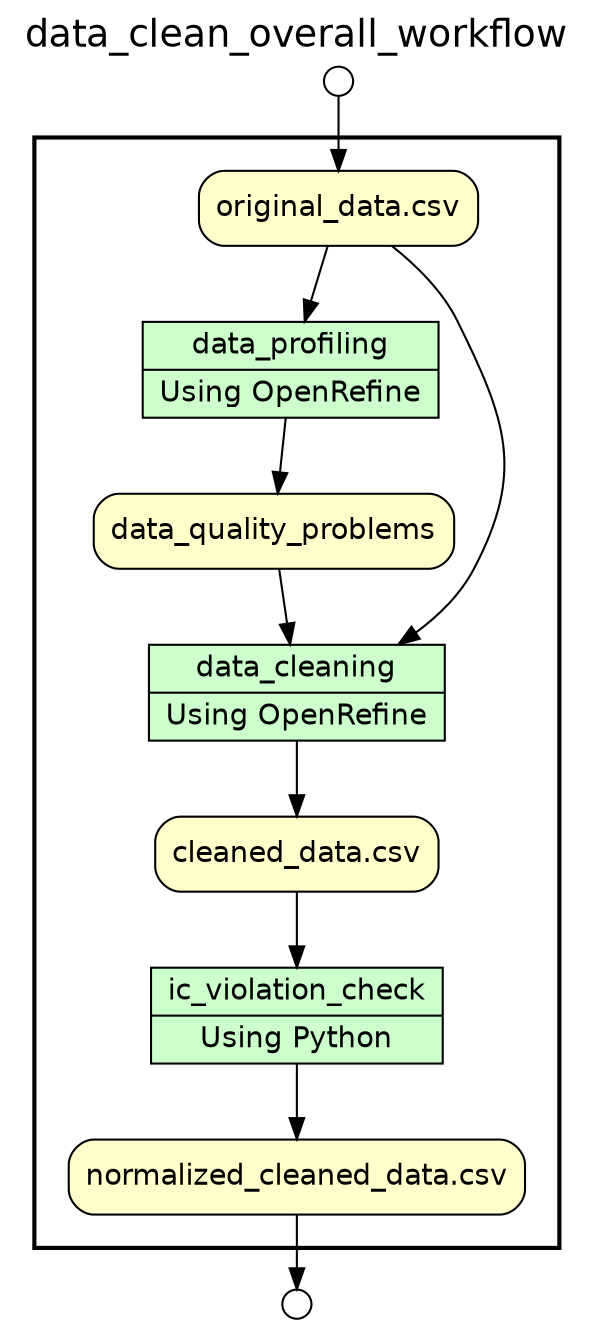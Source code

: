 
/* Start of top-level graph */
digraph Workflow {
rankdir=TB

/* Title for graph */
fontname=Helvetica; fontsize=18; labelloc=t
label=data_clean_overall_workflow

/* Start of double cluster for drawing box around nodes in workflow */
subgraph cluster_workflow_box_outer { label=""; color=black; penwidth=2
subgraph cluster_workflow_box_inner { label=""; penwidth=0

/* Style for nodes representing atomic programs in workflow */
node[shape=box style=filled fillcolor="#CCFFCC" peripheries=1 fontname=Helvetica]

/* Nodes representing atomic programs in workflow */
data_profiling [shape=record rankdir=LR label="{<f0> data_profiling |<f1> Using OpenRefine}"];
data_cleaning [shape=record rankdir=LR label="{<f0> data_cleaning |<f1> Using OpenRefine}"];
ic_violation_check [shape=record rankdir=LR label="{<f0> ic_violation_check |<f1> Using Python}"];

/* Style for nodes representing non-parameter data channels in workflow */
node[shape=box style="rounded,filled" fillcolor="#FFFFCC" peripheries=1 fontname=Helvetica]

/* Nodes for non-parameter data channels in workflow */
"normalized_cleaned_data.csv"
"original_data.csv"
data_quality_problems
"cleaned_data.csv"

/* Style for nodes representing parameter channels in workflow */
node[shape=box style="rounded,filled" fillcolor="#FCFCFC" peripheries=1 fontname=Helvetica]

/* Nodes representing parameter channels in workflow */

/* Edges representing connections between programs and channels */
data_profiling -> data_quality_problems
"original_data.csv" -> data_profiling
data_cleaning -> "cleaned_data.csv"
"original_data.csv" -> data_cleaning
data_quality_problems -> data_cleaning
ic_violation_check -> "normalized_cleaned_data.csv"
"cleaned_data.csv" -> ic_violation_check

/* End of double cluster for drawing box around nodes in workflow */
}}

/* Style for nodes representing workflow input ports */
node[shape=circle style="rounded,filled" fillcolor="#FFFFFF" peripheries=1 fontname=Helvetica width=0.2]

/* Nodes representing workflow input ports */
"original_data.csv_input_port" [label=""]

/* Style for nodes representing workflow output ports */
node[shape=circle style="rounded,filled" fillcolor="#FFFFFF" peripheries=1 fontname=Helvetica width=0.2]

/* Nodes representing workflow output ports */
"normalized_cleaned_data.csv_output_port" [label=""]

/* Edges from input ports to channels */
"original_data.csv_input_port" -> "original_data.csv"

/* Edges from channels to output ports */
"normalized_cleaned_data.csv" -> "normalized_cleaned_data.csv_output_port"

/* End of top-level graph */
}
